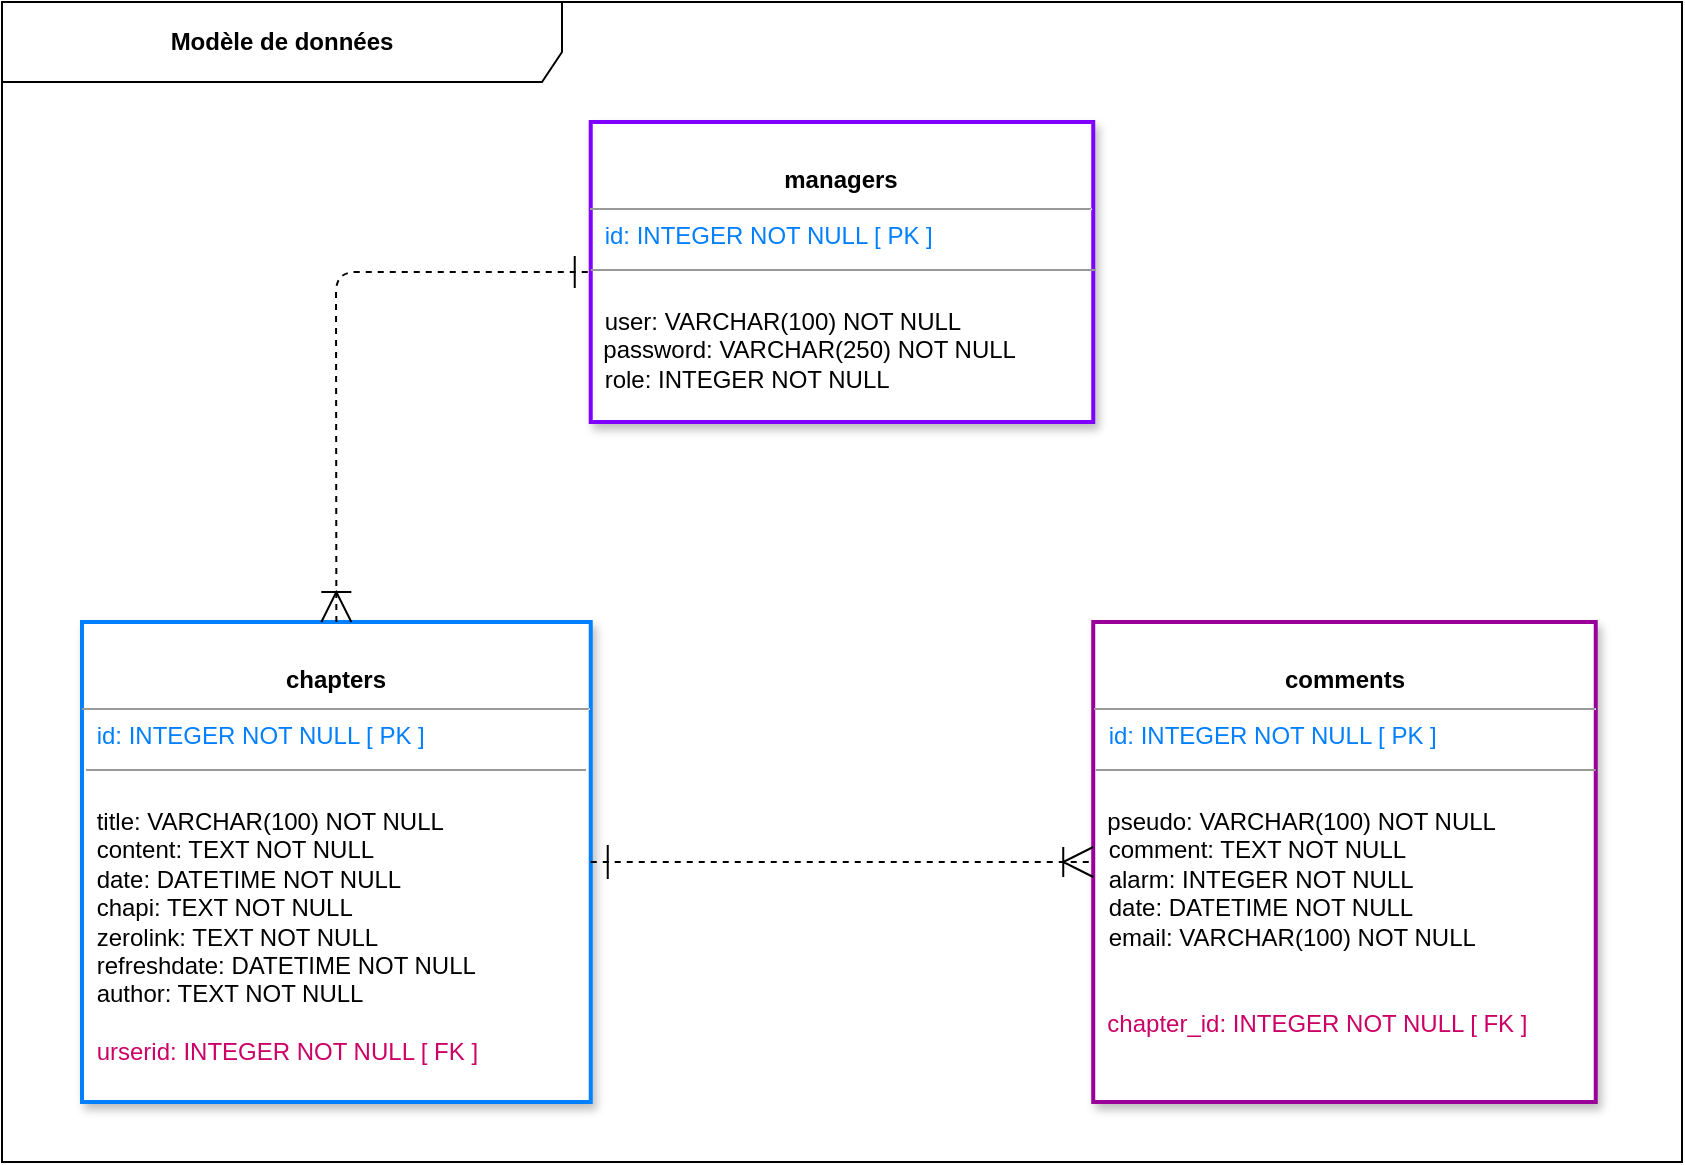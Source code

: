 <mxfile version="14.2.6" type="device"><diagram id="wxWr2s9z5CfobjLfmj8R" name="Page-1"><mxGraphModel dx="1914" dy="540" grid="1" gridSize="10" guides="1" tooltips="1" connect="1" arrows="1" fold="1" page="1" pageScale="1" pageWidth="827" pageHeight="1169" math="0" shadow="0"><root><mxCell id="0"/><mxCell id="1" parent="0"/><mxCell id="On1gSNYBhu43uHAwH4NB-1" value="&lt;b&gt;Modèle de données&lt;/b&gt;" style="shape=umlFrame;whiteSpace=wrap;html=1;width=280;height=40;fillColor=#FFFFFF;swimlaneFillColor=#ffffff;" vertex="1" parent="1"><mxGeometry x="-30" y="180" width="840" height="580" as="geometry"/></mxCell><mxCell id="On1gSNYBhu43uHAwH4NB-2" value="&lt;p style=&quot;margin: 0px ; margin-top: 4px ; text-align: center&quot;&gt;&lt;b&gt;&lt;br&gt;&lt;/b&gt;&lt;/p&gt;&lt;p style=&quot;margin: 0px ; margin-top: 4px ; text-align: center&quot;&gt;&lt;b&gt;comments&lt;/b&gt;&lt;/p&gt;&lt;hr size=&quot;1&quot;&gt;&lt;p style=&quot;margin: 0px ; margin-left: 4px&quot;&gt;&amp;nbsp;&lt;font color=&quot;#007fff&quot;&gt;id: INTEGER NOT NULL [ PK ]&lt;/font&gt;&lt;br&gt;&lt;/p&gt;&lt;p style=&quot;margin: 0px ; margin-left: 4px&quot;&gt;&lt;font color=&quot;#007fff&quot;&gt;&lt;br&gt;&lt;/font&gt;&lt;/p&gt;&lt;p style=&quot;margin: 0px ; margin-left: 4px&quot;&gt;&lt;/p&gt;&lt;br&gt;&amp;nbsp; pseudo: VARCHAR(100) NOT NULL&lt;br&gt;&lt;p style=&quot;margin: 0px 0px 0px 4px&quot;&gt;&amp;nbsp;comment: TEXT NOT NULL&lt;br&gt;&lt;/p&gt;&lt;p style=&quot;margin: 0px 0px 0px 4px&quot;&gt;&amp;nbsp;alarm: INTEGER NOT NULL&lt;/p&gt;&lt;p style=&quot;margin: 0px 0px 0px 4px&quot;&gt;&amp;nbsp;&lt;span&gt;date: DATETIME NOT NULL&lt;/span&gt;&lt;/p&gt;&lt;p style=&quot;margin: 0px 0px 0px 4px&quot;&gt;&lt;span&gt;&amp;nbsp;email: VARCHAR(100) NOT NULL&lt;/span&gt;&lt;/p&gt;&lt;p style=&quot;margin: 0px 0px 0px 4px&quot;&gt;&amp;nbsp;&lt;/p&gt;&lt;p style=&quot;margin: 0px 0px 0px 4px&quot;&gt;&lt;br&gt;&lt;/p&gt;&lt;p style=&quot;margin: 0px 0px 0px 4px&quot;&gt;&lt;/p&gt;&lt;span style=&quot;color: rgb(204 , 0 , 102)&quot;&gt;&amp;nbsp; chapter_id:&amp;nbsp;&lt;/span&gt;&lt;span style=&quot;color: rgb(204 , 0 , 102)&quot;&gt;INTEGER NOT NULL [ FK ]&lt;br&gt;&lt;/span&gt;&lt;span style=&quot;color: rgb(204 , 0 , 102)&quot;&gt;&lt;br&gt;&lt;/span&gt;&lt;p style=&quot;margin: 0px ; margin-left: 4px&quot;&gt;&amp;nbsp;&lt;/p&gt;&lt;p&gt;&lt;br&gt;&lt;/p&gt;" style="verticalAlign=top;align=left;overflow=fill;fontSize=12;fontFamily=Helvetica;html=1;fillColor=#FFFFFF;strokeWidth=2;shadow=1;strokeColor=#990099;" vertex="1" parent="1"><mxGeometry x="515.62" y="490" width="251.25" height="240" as="geometry"/></mxCell><mxCell id="On1gSNYBhu43uHAwH4NB-3" value="&lt;p style=&quot;margin: 0px ; margin-top: 4px ; text-align: center&quot;&gt;&lt;b&gt;&lt;br&gt;&lt;/b&gt;&lt;/p&gt;&lt;p style=&quot;margin: 0px ; margin-top: 4px ; text-align: center&quot;&gt;&lt;b&gt;managers&lt;/b&gt;&lt;/p&gt;&lt;hr size=&quot;1&quot;&gt;&lt;p style=&quot;margin: 0px ; margin-left: 4px&quot;&gt;&amp;nbsp;&lt;font color=&quot;#007fff&quot;&gt;id: INTEGER NOT NULL [ PK ]&lt;/font&gt;&lt;br&gt;&lt;/p&gt;&lt;p style=&quot;margin: 0px ; margin-left: 4px&quot;&gt;&lt;font color=&quot;#007fff&quot;&gt;&lt;br&gt;&lt;/font&gt;&lt;/p&gt;&lt;p style=&quot;margin: 0px ; margin-left: 4px&quot;&gt;&lt;span&gt;&amp;nbsp;&lt;/span&gt;&lt;/p&gt;&lt;p style=&quot;margin: 0px ; margin-left: 4px&quot;&gt;&lt;span&gt;&amp;nbsp;user: VARCHAR(100) NOT NULL&lt;/span&gt;&lt;/p&gt;&amp;nbsp; password: VARCHAR(250) NOT NULL&lt;p style=&quot;margin: 0px ; margin-left: 4px&quot;&gt;&lt;span&gt;&amp;nbsp;role: INTEGER NOT NULL&lt;/span&gt;&lt;/p&gt;&lt;p style=&quot;margin: 0px 0px 0px 4px&quot;&gt;&lt;br&gt;&lt;/p&gt;" style="verticalAlign=top;align=left;overflow=fill;fontSize=12;fontFamily=Helvetica;html=1;fillColor=#FFFFFF;strokeWidth=2;strokeColor=#7F00FF;shadow=1;" vertex="1" parent="1"><mxGeometry x="264.37" y="240" width="251.25" height="150" as="geometry"/></mxCell><mxCell id="On1gSNYBhu43uHAwH4NB-4" value="" style="line;strokeWidth=1;fillColor=none;align=left;verticalAlign=middle;spacingTop=-1;spacingLeft=3;spacingRight=3;rotatable=0;labelPosition=right;points=[];portConstraint=eastwest;strokeColor=#999999;" vertex="1" parent="1"><mxGeometry x="264.37" y="310" width="252.5" height="8" as="geometry"/></mxCell><mxCell id="On1gSNYBhu43uHAwH4NB-5" value="&lt;p style=&quot;margin: 0px ; margin-top: 4px ; text-align: center&quot;&gt;&lt;b&gt;&lt;br&gt;&lt;/b&gt;&lt;/p&gt;&lt;p style=&quot;margin: 0px ; margin-top: 4px ; text-align: center&quot;&gt;&lt;b&gt;chapters&lt;/b&gt;&lt;br&gt;&lt;/p&gt;&lt;hr size=&quot;1&quot;&gt;&lt;p style=&quot;margin: 0px ; margin-left: 4px&quot;&gt;&amp;nbsp;&lt;font color=&quot;#007fff&quot;&gt;id: INTEGER NOT NULL [ PK ]&lt;/font&gt;&lt;/p&gt;&lt;p style=&quot;margin: 0px ; margin-left: 4px&quot;&gt;&lt;br&gt;&lt;/p&gt;&lt;p style=&quot;margin: 0px ; margin-left: 4px&quot;&gt;&amp;nbsp;&lt;/p&gt;&lt;p style=&quot;margin: 0px ; margin-left: 4px&quot;&gt;&amp;nbsp;title: VARCHAR(100) NOT NULL&lt;/p&gt;&lt;p style=&quot;margin: 0px ; margin-left: 4px&quot;&gt;&amp;nbsp;content: TEXT NOT NULL&lt;/p&gt;&lt;p style=&quot;margin: 0px ; margin-left: 4px&quot;&gt;&amp;nbsp;date: DATETIME NOT NULL&amp;nbsp;&lt;/p&gt;&lt;p style=&quot;margin: 0px ; margin-left: 4px&quot;&gt;&amp;nbsp;chapi: TEXT NOT NULL&lt;/p&gt;&lt;p style=&quot;margin: 0px 0px 0px 4px&quot;&gt;&amp;nbsp;zerolink: TEXT NOT NULL&lt;/p&gt;&lt;p style=&quot;margin: 0px 0px 0px 4px&quot;&gt;&amp;nbsp;refreshdate: DATETIME NOT NULL&lt;/p&gt;&lt;p style=&quot;margin: 0px 0px 0px 4px&quot;&gt;&amp;nbsp;author: TEXT NOT NULL&lt;/p&gt;&lt;span style=&quot;color: rgb(204 , 0 , 102)&quot;&gt;&lt;br&gt;&lt;/span&gt;&lt;p style=&quot;margin: 0px ; margin-left: 4px&quot;&gt;&lt;span style=&quot;color: rgb(204 , 0 , 102)&quot;&gt;&amp;nbsp;urserid:&amp;nbsp;&lt;/span&gt;&lt;span style=&quot;color: rgb(204 , 0 , 102)&quot;&gt;INTEGER NOT NULL [ FK ]&lt;/span&gt;&lt;br&gt;&lt;/p&gt;&lt;p&gt;&lt;br&gt;&lt;/p&gt;" style="verticalAlign=top;align=left;overflow=fill;fontSize=12;fontFamily=Helvetica;html=1;fillColor=#FFFFFF;strokeWidth=2;shadow=1;strokeColor=#007FFF;" vertex="1" parent="1"><mxGeometry x="9.99" y="490" width="254.38" height="240" as="geometry"/></mxCell><mxCell id="On1gSNYBhu43uHAwH4NB-6" value="" style="edgeStyle=entityRelationEdgeStyle;fontSize=12;html=1;endArrow=ERoneToMany;jumpSize=10;endSize=13;exitX=1;exitY=0.5;exitDx=0;exitDy=0;dashed=1;startSize=15;startArrow=ERone;startFill=0;" edge="1" parent="1" source="On1gSNYBhu43uHAwH4NB-5" target="On1gSNYBhu43uHAwH4NB-2"><mxGeometry width="100" height="100" relative="1" as="geometry"><mxPoint x="530" y="625" as="sourcePoint"/><mxPoint x="900" y="752.5" as="targetPoint"/></mxGeometry></mxCell><mxCell id="On1gSNYBhu43uHAwH4NB-8" value="" style="endArrow=ERone;dashed=1;html=1;entryX=0;entryY=0.5;entryDx=0;entryDy=0;exitX=0.5;exitY=0;exitDx=0;exitDy=0;startArrow=ERoneToMany;startFill=0;startSize=13;endFill=0;endSize=14;" edge="1" parent="1" source="On1gSNYBhu43uHAwH4NB-5" target="On1gSNYBhu43uHAwH4NB-3"><mxGeometry width="50" height="50" relative="1" as="geometry"><mxPoint x="420" y="510" as="sourcePoint"/><mxPoint x="470" y="460" as="targetPoint"/><Array as="points"><mxPoint x="137" y="315"/></Array></mxGeometry></mxCell><mxCell id="On1gSNYBhu43uHAwH4NB-9" value="" style="line;strokeWidth=1;fillColor=none;align=left;verticalAlign=middle;spacingTop=-1;spacingLeft=3;spacingRight=3;rotatable=0;labelPosition=right;points=[];portConstraint=eastwest;strokeColor=#999999;" vertex="1" parent="1"><mxGeometry x="11.99" y="560" width="250.01" height="8" as="geometry"/></mxCell><mxCell id="On1gSNYBhu43uHAwH4NB-10" value="" style="line;strokeWidth=1;fillColor=none;align=left;verticalAlign=middle;spacingTop=-1;spacingLeft=3;spacingRight=3;rotatable=0;labelPosition=right;points=[];portConstraint=eastwest;strokeColor=#999999;" vertex="1" parent="1"><mxGeometry x="516.87" y="560" width="250.01" height="8" as="geometry"/></mxCell></root></mxGraphModel></diagram></mxfile>